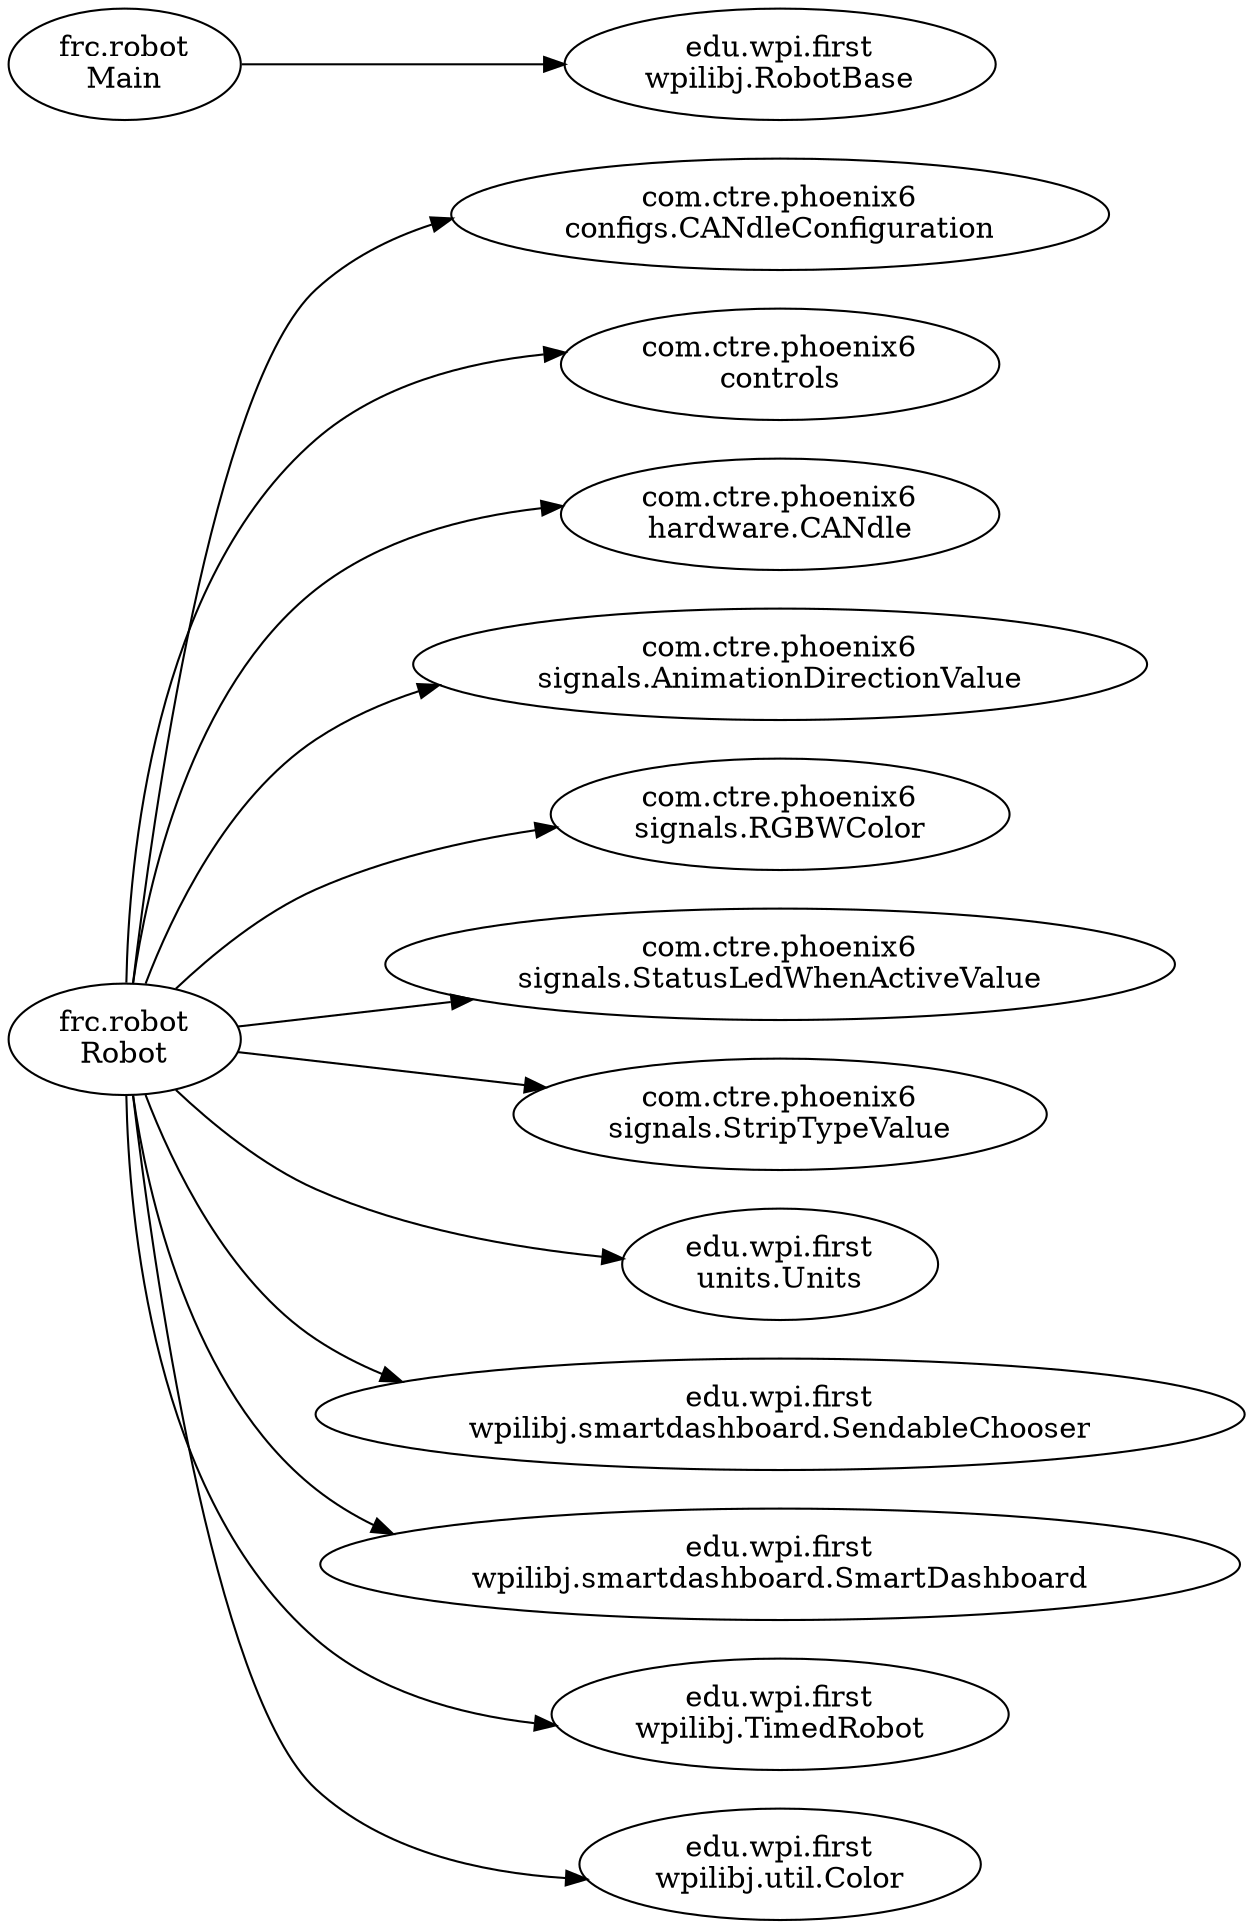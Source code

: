 digraph CANdle {
rankdir="LR";
constraint=false;
com_ctre_phoenix6_configs_CANdleConfiguration[label="com.ctre.phoenix6\nconfigs.CANdleConfiguration"]
com_ctre_phoenix6_controls[label="com.ctre.phoenix6\ncontrols"]
com_ctre_phoenix6_hardware_CANdle[label="com.ctre.phoenix6\nhardware.CANdle"]
com_ctre_phoenix6_signals_AnimationDirectionValue[label="com.ctre.phoenix6\nsignals.AnimationDirectionValue"]
com_ctre_phoenix6_signals_RGBWColor[label="com.ctre.phoenix6\nsignals.RGBWColor"]
com_ctre_phoenix6_signals_StatusLedWhenActiveValue[label="com.ctre.phoenix6\nsignals.StatusLedWhenActiveValue"]
com_ctre_phoenix6_signals_StripTypeValue[label="com.ctre.phoenix6\nsignals.StripTypeValue"]
edu_wpi_first_units_Units[label="edu.wpi.first\nunits.Units"]
edu_wpi_first_wpilibj_RobotBase[label="edu.wpi.first\nwpilibj.RobotBase"]
edu_wpi_first_wpilibj_smartdashboard_SendableChooser[label="edu.wpi.first\nwpilibj.smartdashboard.SendableChooser"]
edu_wpi_first_wpilibj_smartdashboard_SmartDashboard[label="edu.wpi.first\nwpilibj.smartdashboard.SmartDashboard"]
edu_wpi_first_wpilibj_TimedRobot[label="edu.wpi.first\nwpilibj.TimedRobot"]
edu_wpi_first_wpilibj_util_Color[label="edu.wpi.first\nwpilibj.util.Color"]
frc_robot_Main[label="frc.robot\nMain"]
frc_robot_Robot[label="frc.robot\nRobot"]
frc_robot_Robot -> edu_wpi_first_units_Units
frc_robot_Robot -> com_ctre_phoenix6_configs_CANdleConfiguration
frc_robot_Robot -> com_ctre_phoenix6_controls
frc_robot_Robot -> com_ctre_phoenix6_hardware_CANdle
frc_robot_Robot -> com_ctre_phoenix6_signals_AnimationDirectionValue
frc_robot_Robot -> com_ctre_phoenix6_signals_RGBWColor
frc_robot_Robot -> com_ctre_phoenix6_signals_StatusLedWhenActiveValue
frc_robot_Robot -> com_ctre_phoenix6_signals_StripTypeValue
frc_robot_Robot -> edu_wpi_first_wpilibj_TimedRobot
frc_robot_Robot -> edu_wpi_first_wpilibj_smartdashboard_SendableChooser
frc_robot_Robot -> edu_wpi_first_wpilibj_smartdashboard_SmartDashboard
frc_robot_Robot -> edu_wpi_first_wpilibj_util_Color
frc_robot_Main -> edu_wpi_first_wpilibj_RobotBase
}
